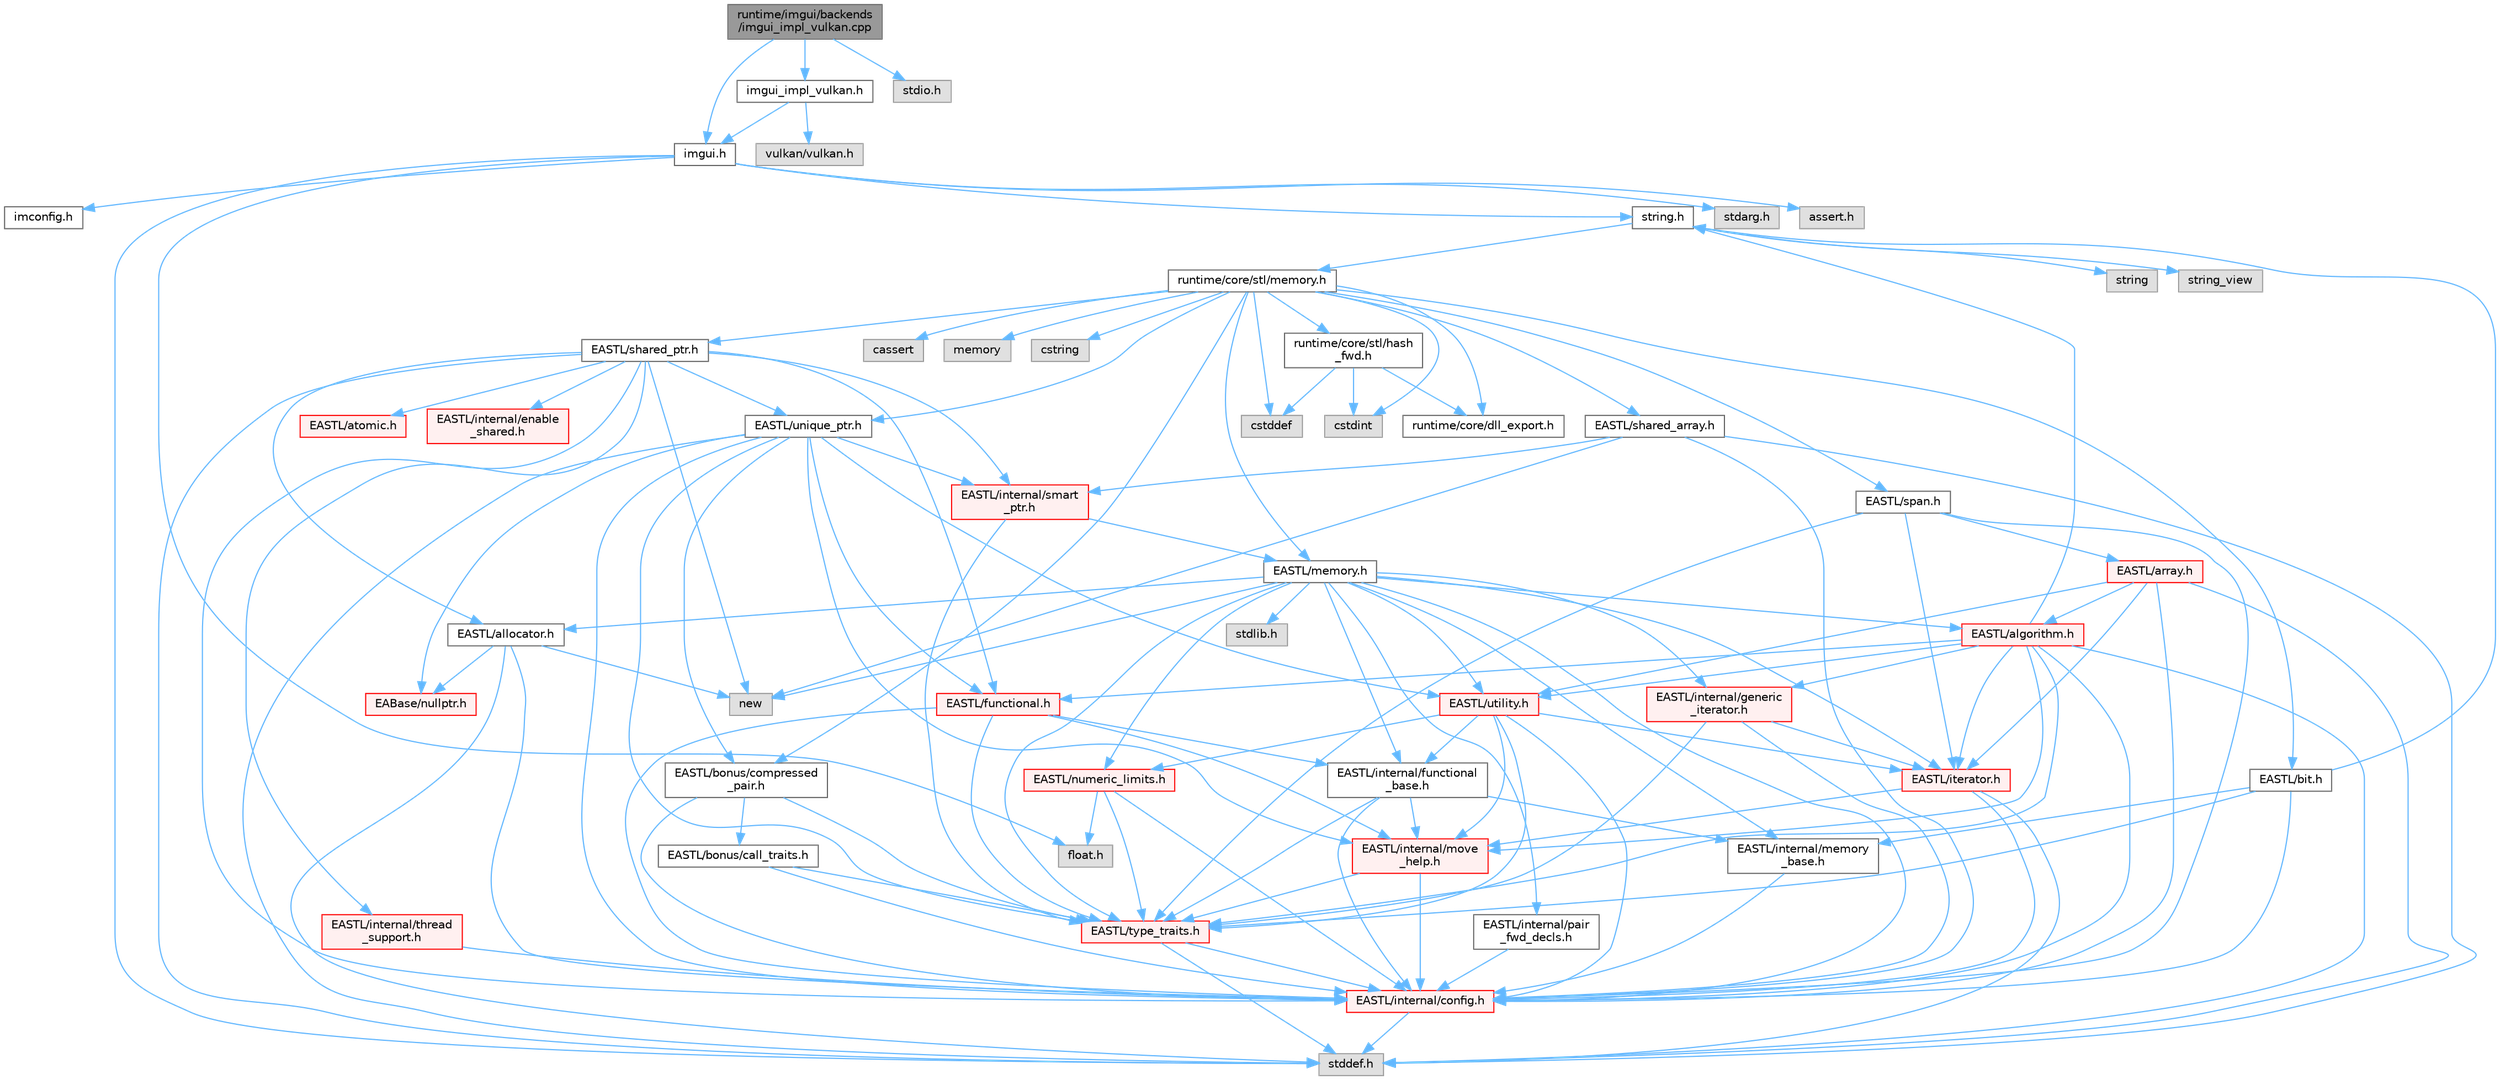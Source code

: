 digraph "runtime/imgui/backends/imgui_impl_vulkan.cpp"
{
 // LATEX_PDF_SIZE
  bgcolor="transparent";
  edge [fontname=Helvetica,fontsize=10,labelfontname=Helvetica,labelfontsize=10];
  node [fontname=Helvetica,fontsize=10,shape=box,height=0.2,width=0.4];
  Node1 [id="Node000001",label="runtime/imgui/backends\l/imgui_impl_vulkan.cpp",height=0.2,width=0.4,color="gray40", fillcolor="grey60", style="filled", fontcolor="black",tooltip=" "];
  Node1 -> Node2 [id="edge1_Node000001_Node000002",color="steelblue1",style="solid",tooltip=" "];
  Node2 [id="Node000002",label="imgui.h",height=0.2,width=0.4,color="grey40", fillcolor="white", style="filled",URL="$imgui_8h.html",tooltip=" "];
  Node2 -> Node3 [id="edge2_Node000002_Node000003",color="steelblue1",style="solid",tooltip=" "];
  Node3 [id="Node000003",label="imconfig.h",height=0.2,width=0.4,color="grey40", fillcolor="white", style="filled",URL="$imconfig_8h.html",tooltip=" "];
  Node2 -> Node4 [id="edge3_Node000002_Node000004",color="steelblue1",style="solid",tooltip=" "];
  Node4 [id="Node000004",label="float.h",height=0.2,width=0.4,color="grey60", fillcolor="#E0E0E0", style="filled",tooltip=" "];
  Node2 -> Node5 [id="edge4_Node000002_Node000005",color="steelblue1",style="solid",tooltip=" "];
  Node5 [id="Node000005",label="stdarg.h",height=0.2,width=0.4,color="grey60", fillcolor="#E0E0E0", style="filled",tooltip=" "];
  Node2 -> Node6 [id="edge5_Node000002_Node000006",color="steelblue1",style="solid",tooltip=" "];
  Node6 [id="Node000006",label="stddef.h",height=0.2,width=0.4,color="grey60", fillcolor="#E0E0E0", style="filled",tooltip=" "];
  Node2 -> Node7 [id="edge6_Node000002_Node000007",color="steelblue1",style="solid",tooltip=" "];
  Node7 [id="Node000007",label="string.h",height=0.2,width=0.4,color="grey40", fillcolor="white", style="filled",URL="$string_8h.html",tooltip=" "];
  Node7 -> Node8 [id="edge7_Node000007_Node000008",color="steelblue1",style="solid",tooltip=" "];
  Node8 [id="Node000008",label="string",height=0.2,width=0.4,color="grey60", fillcolor="#E0E0E0", style="filled",tooltip=" "];
  Node7 -> Node9 [id="edge8_Node000007_Node000009",color="steelblue1",style="solid",tooltip=" "];
  Node9 [id="Node000009",label="string_view",height=0.2,width=0.4,color="grey60", fillcolor="#E0E0E0", style="filled",tooltip=" "];
  Node7 -> Node10 [id="edge9_Node000007_Node000010",color="steelblue1",style="solid",tooltip=" "];
  Node10 [id="Node000010",label="runtime/core/stl/memory.h",height=0.2,width=0.4,color="grey40", fillcolor="white", style="filled",URL="$core_2stl_2memory_8h.html",tooltip=" "];
  Node10 -> Node11 [id="edge10_Node000010_Node000011",color="steelblue1",style="solid",tooltip=" "];
  Node11 [id="Node000011",label="cstddef",height=0.2,width=0.4,color="grey60", fillcolor="#E0E0E0", style="filled",tooltip=" "];
  Node10 -> Node12 [id="edge11_Node000010_Node000012",color="steelblue1",style="solid",tooltip=" "];
  Node12 [id="Node000012",label="cstdint",height=0.2,width=0.4,color="grey60", fillcolor="#E0E0E0", style="filled",tooltip=" "];
  Node10 -> Node13 [id="edge12_Node000010_Node000013",color="steelblue1",style="solid",tooltip=" "];
  Node13 [id="Node000013",label="cassert",height=0.2,width=0.4,color="grey60", fillcolor="#E0E0E0", style="filled",tooltip=" "];
  Node10 -> Node14 [id="edge13_Node000010_Node000014",color="steelblue1",style="solid",tooltip=" "];
  Node14 [id="Node000014",label="memory",height=0.2,width=0.4,color="grey60", fillcolor="#E0E0E0", style="filled",tooltip=" "];
  Node10 -> Node15 [id="edge14_Node000010_Node000015",color="steelblue1",style="solid",tooltip=" "];
  Node15 [id="Node000015",label="cstring",height=0.2,width=0.4,color="grey60", fillcolor="#E0E0E0", style="filled",tooltip=" "];
  Node10 -> Node16 [id="edge15_Node000010_Node000016",color="steelblue1",style="solid",tooltip=" "];
  Node16 [id="Node000016",label="EASTL/bit.h",height=0.2,width=0.4,color="grey40", fillcolor="white", style="filled",URL="$bit_8h.html",tooltip=" "];
  Node16 -> Node17 [id="edge16_Node000016_Node000017",color="steelblue1",style="solid",tooltip=" "];
  Node17 [id="Node000017",label="EASTL/internal/config.h",height=0.2,width=0.4,color="red", fillcolor="#FFF0F0", style="filled",URL="$config_8h.html",tooltip=" "];
  Node17 -> Node6 [id="edge17_Node000017_Node000006",color="steelblue1",style="solid",tooltip=" "];
  Node16 -> Node25 [id="edge18_Node000016_Node000025",color="steelblue1",style="solid",tooltip=" "];
  Node25 [id="Node000025",label="EASTL/internal/memory\l_base.h",height=0.2,width=0.4,color="grey40", fillcolor="white", style="filled",URL="$memory__base_8h.html",tooltip=" "];
  Node25 -> Node17 [id="edge19_Node000025_Node000017",color="steelblue1",style="solid",tooltip=" "];
  Node16 -> Node26 [id="edge20_Node000016_Node000026",color="steelblue1",style="solid",tooltip=" "];
  Node26 [id="Node000026",label="EASTL/type_traits.h",height=0.2,width=0.4,color="red", fillcolor="#FFF0F0", style="filled",URL="$_e_a_s_t_l_2include_2_e_a_s_t_l_2type__traits_8h.html",tooltip=" "];
  Node26 -> Node17 [id="edge21_Node000026_Node000017",color="steelblue1",style="solid",tooltip=" "];
  Node26 -> Node6 [id="edge22_Node000026_Node000006",color="steelblue1",style="solid",tooltip=" "];
  Node16 -> Node7 [id="edge23_Node000016_Node000007",color="steelblue1",style="solid",tooltip=" "];
  Node10 -> Node36 [id="edge24_Node000010_Node000036",color="steelblue1",style="solid",tooltip=" "];
  Node36 [id="Node000036",label="EASTL/memory.h",height=0.2,width=0.4,color="grey40", fillcolor="white", style="filled",URL="$_e_a_s_t_l_2include_2_e_a_s_t_l_2memory_8h.html",tooltip=" "];
  Node36 -> Node17 [id="edge25_Node000036_Node000017",color="steelblue1",style="solid",tooltip=" "];
  Node36 -> Node25 [id="edge26_Node000036_Node000025",color="steelblue1",style="solid",tooltip=" "];
  Node36 -> Node37 [id="edge27_Node000036_Node000037",color="steelblue1",style="solid",tooltip=" "];
  Node37 [id="Node000037",label="EASTL/internal/generic\l_iterator.h",height=0.2,width=0.4,color="red", fillcolor="#FFF0F0", style="filled",URL="$generic__iterator_8h.html",tooltip=" "];
  Node37 -> Node17 [id="edge28_Node000037_Node000017",color="steelblue1",style="solid",tooltip=" "];
  Node37 -> Node38 [id="edge29_Node000037_Node000038",color="steelblue1",style="solid",tooltip=" "];
  Node38 [id="Node000038",label="EASTL/iterator.h",height=0.2,width=0.4,color="red", fillcolor="#FFF0F0", style="filled",URL="$_e_a_s_t_l_2include_2_e_a_s_t_l_2iterator_8h.html",tooltip=" "];
  Node38 -> Node17 [id="edge30_Node000038_Node000017",color="steelblue1",style="solid",tooltip=" "];
  Node38 -> Node39 [id="edge31_Node000038_Node000039",color="steelblue1",style="solid",tooltip=" "];
  Node39 [id="Node000039",label="EASTL/internal/move\l_help.h",height=0.2,width=0.4,color="red", fillcolor="#FFF0F0", style="filled",URL="$move__help_8h.html",tooltip=" "];
  Node39 -> Node17 [id="edge32_Node000039_Node000017",color="steelblue1",style="solid",tooltip=" "];
  Node39 -> Node26 [id="edge33_Node000039_Node000026",color="steelblue1",style="solid",tooltip=" "];
  Node38 -> Node6 [id="edge34_Node000038_Node000006",color="steelblue1",style="solid",tooltip=" "];
  Node37 -> Node26 [id="edge35_Node000037_Node000026",color="steelblue1",style="solid",tooltip=" "];
  Node36 -> Node41 [id="edge36_Node000036_Node000041",color="steelblue1",style="solid",tooltip=" "];
  Node41 [id="Node000041",label="EASTL/internal/pair\l_fwd_decls.h",height=0.2,width=0.4,color="grey40", fillcolor="white", style="filled",URL="$pair__fwd__decls_8h.html",tooltip=" "];
  Node41 -> Node17 [id="edge37_Node000041_Node000017",color="steelblue1",style="solid",tooltip=" "];
  Node36 -> Node42 [id="edge38_Node000036_Node000042",color="steelblue1",style="solid",tooltip=" "];
  Node42 [id="Node000042",label="EASTL/internal/functional\l_base.h",height=0.2,width=0.4,color="grey40", fillcolor="white", style="filled",URL="$functional__base_8h.html",tooltip=" "];
  Node42 -> Node17 [id="edge39_Node000042_Node000017",color="steelblue1",style="solid",tooltip=" "];
  Node42 -> Node25 [id="edge40_Node000042_Node000025",color="steelblue1",style="solid",tooltip=" "];
  Node42 -> Node39 [id="edge41_Node000042_Node000039",color="steelblue1",style="solid",tooltip=" "];
  Node42 -> Node26 [id="edge42_Node000042_Node000026",color="steelblue1",style="solid",tooltip=" "];
  Node36 -> Node43 [id="edge43_Node000036_Node000043",color="steelblue1",style="solid",tooltip=" "];
  Node43 [id="Node000043",label="EASTL/algorithm.h",height=0.2,width=0.4,color="red", fillcolor="#FFF0F0", style="filled",URL="$_e_a_s_t_l_2include_2_e_a_s_t_l_2algorithm_8h.html",tooltip=" "];
  Node43 -> Node17 [id="edge44_Node000043_Node000017",color="steelblue1",style="solid",tooltip=" "];
  Node43 -> Node26 [id="edge45_Node000043_Node000026",color="steelblue1",style="solid",tooltip=" "];
  Node43 -> Node39 [id="edge46_Node000043_Node000039",color="steelblue1",style="solid",tooltip=" "];
  Node43 -> Node38 [id="edge47_Node000043_Node000038",color="steelblue1",style="solid",tooltip=" "];
  Node43 -> Node46 [id="edge48_Node000043_Node000046",color="steelblue1",style="solid",tooltip=" "];
  Node46 [id="Node000046",label="EASTL/functional.h",height=0.2,width=0.4,color="red", fillcolor="#FFF0F0", style="filled",URL="$_e_a_s_t_l_2include_2_e_a_s_t_l_2functional_8h.html",tooltip=" "];
  Node46 -> Node17 [id="edge49_Node000046_Node000017",color="steelblue1",style="solid",tooltip=" "];
  Node46 -> Node39 [id="edge50_Node000046_Node000039",color="steelblue1",style="solid",tooltip=" "];
  Node46 -> Node26 [id="edge51_Node000046_Node000026",color="steelblue1",style="solid",tooltip=" "];
  Node46 -> Node42 [id="edge52_Node000046_Node000042",color="steelblue1",style="solid",tooltip=" "];
  Node43 -> Node53 [id="edge53_Node000043_Node000053",color="steelblue1",style="solid",tooltip=" "];
  Node53 [id="Node000053",label="EASTL/utility.h",height=0.2,width=0.4,color="red", fillcolor="#FFF0F0", style="filled",URL="$_e_a_s_t_l_2include_2_e_a_s_t_l_2utility_8h.html",tooltip=" "];
  Node53 -> Node17 [id="edge54_Node000053_Node000017",color="steelblue1",style="solid",tooltip=" "];
  Node53 -> Node26 [id="edge55_Node000053_Node000026",color="steelblue1",style="solid",tooltip=" "];
  Node53 -> Node38 [id="edge56_Node000053_Node000038",color="steelblue1",style="solid",tooltip=" "];
  Node53 -> Node54 [id="edge57_Node000053_Node000054",color="steelblue1",style="solid",tooltip=" "];
  Node54 [id="Node000054",label="EASTL/numeric_limits.h",height=0.2,width=0.4,color="red", fillcolor="#FFF0F0", style="filled",URL="$numeric__limits_8h.html",tooltip=" "];
  Node54 -> Node17 [id="edge58_Node000054_Node000017",color="steelblue1",style="solid",tooltip=" "];
  Node54 -> Node26 [id="edge59_Node000054_Node000026",color="steelblue1",style="solid",tooltip=" "];
  Node54 -> Node4 [id="edge60_Node000054_Node000004",color="steelblue1",style="solid",tooltip=" "];
  Node53 -> Node42 [id="edge61_Node000053_Node000042",color="steelblue1",style="solid",tooltip=" "];
  Node53 -> Node39 [id="edge62_Node000053_Node000039",color="steelblue1",style="solid",tooltip=" "];
  Node43 -> Node37 [id="edge63_Node000043_Node000037",color="steelblue1",style="solid",tooltip=" "];
  Node43 -> Node6 [id="edge64_Node000043_Node000006",color="steelblue1",style="solid",tooltip=" "];
  Node43 -> Node7 [id="edge65_Node000043_Node000007",color="steelblue1",style="solid",tooltip=" "];
  Node36 -> Node26 [id="edge66_Node000036_Node000026",color="steelblue1",style="solid",tooltip=" "];
  Node36 -> Node50 [id="edge67_Node000036_Node000050",color="steelblue1",style="solid",tooltip=" "];
  Node50 [id="Node000050",label="EASTL/allocator.h",height=0.2,width=0.4,color="grey40", fillcolor="white", style="filled",URL="$allocator_8h.html",tooltip=" "];
  Node50 -> Node17 [id="edge68_Node000050_Node000017",color="steelblue1",style="solid",tooltip=" "];
  Node50 -> Node28 [id="edge69_Node000050_Node000028",color="steelblue1",style="solid",tooltip=" "];
  Node28 [id="Node000028",label="EABase/nullptr.h",height=0.2,width=0.4,color="red", fillcolor="#FFF0F0", style="filled",URL="$nullptr_8h.html",tooltip=" "];
  Node50 -> Node6 [id="edge70_Node000050_Node000006",color="steelblue1",style="solid",tooltip=" "];
  Node50 -> Node51 [id="edge71_Node000050_Node000051",color="steelblue1",style="solid",tooltip=" "];
  Node51 [id="Node000051",label="new",height=0.2,width=0.4,color="grey60", fillcolor="#E0E0E0", style="filled",tooltip=" "];
  Node36 -> Node38 [id="edge72_Node000036_Node000038",color="steelblue1",style="solid",tooltip=" "];
  Node36 -> Node53 [id="edge73_Node000036_Node000053",color="steelblue1",style="solid",tooltip=" "];
  Node36 -> Node54 [id="edge74_Node000036_Node000054",color="steelblue1",style="solid",tooltip=" "];
  Node36 -> Node62 [id="edge75_Node000036_Node000062",color="steelblue1",style="solid",tooltip=" "];
  Node62 [id="Node000062",label="stdlib.h",height=0.2,width=0.4,color="grey60", fillcolor="#E0E0E0", style="filled",tooltip=" "];
  Node36 -> Node51 [id="edge76_Node000036_Node000051",color="steelblue1",style="solid",tooltip=" "];
  Node10 -> Node63 [id="edge77_Node000010_Node000063",color="steelblue1",style="solid",tooltip=" "];
  Node63 [id="Node000063",label="EASTL/shared_array.h",height=0.2,width=0.4,color="grey40", fillcolor="white", style="filled",URL="$shared__array_8h.html",tooltip=" "];
  Node63 -> Node17 [id="edge78_Node000063_Node000017",color="steelblue1",style="solid",tooltip=" "];
  Node63 -> Node64 [id="edge79_Node000063_Node000064",color="steelblue1",style="solid",tooltip=" "];
  Node64 [id="Node000064",label="EASTL/internal/smart\l_ptr.h",height=0.2,width=0.4,color="red", fillcolor="#FFF0F0", style="filled",URL="$smart__ptr_8h.html",tooltip=" "];
  Node64 -> Node36 [id="edge80_Node000064_Node000036",color="steelblue1",style="solid",tooltip=" "];
  Node64 -> Node26 [id="edge81_Node000064_Node000026",color="steelblue1",style="solid",tooltip=" "];
  Node63 -> Node51 [id="edge82_Node000063_Node000051",color="steelblue1",style="solid",tooltip=" "];
  Node63 -> Node6 [id="edge83_Node000063_Node000006",color="steelblue1",style="solid",tooltip=" "];
  Node10 -> Node66 [id="edge84_Node000010_Node000066",color="steelblue1",style="solid",tooltip=" "];
  Node66 [id="Node000066",label="EASTL/unique_ptr.h",height=0.2,width=0.4,color="grey40", fillcolor="white", style="filled",URL="$unique__ptr_8h.html",tooltip=" "];
  Node66 -> Node28 [id="edge85_Node000066_Node000028",color="steelblue1",style="solid",tooltip=" "];
  Node66 -> Node67 [id="edge86_Node000066_Node000067",color="steelblue1",style="solid",tooltip=" "];
  Node67 [id="Node000067",label="EASTL/bonus/compressed\l_pair.h",height=0.2,width=0.4,color="grey40", fillcolor="white", style="filled",URL="$compressed__pair_8h.html",tooltip=" "];
  Node67 -> Node17 [id="edge87_Node000067_Node000017",color="steelblue1",style="solid",tooltip=" "];
  Node67 -> Node26 [id="edge88_Node000067_Node000026",color="steelblue1",style="solid",tooltip=" "];
  Node67 -> Node68 [id="edge89_Node000067_Node000068",color="steelblue1",style="solid",tooltip=" "];
  Node68 [id="Node000068",label="EASTL/bonus/call_traits.h",height=0.2,width=0.4,color="grey40", fillcolor="white", style="filled",URL="$call__traits_8h.html",tooltip=" "];
  Node68 -> Node17 [id="edge90_Node000068_Node000017",color="steelblue1",style="solid",tooltip=" "];
  Node68 -> Node26 [id="edge91_Node000068_Node000026",color="steelblue1",style="solid",tooltip=" "];
  Node66 -> Node46 [id="edge92_Node000066_Node000046",color="steelblue1",style="solid",tooltip=" "];
  Node66 -> Node17 [id="edge93_Node000066_Node000017",color="steelblue1",style="solid",tooltip=" "];
  Node66 -> Node39 [id="edge94_Node000066_Node000039",color="steelblue1",style="solid",tooltip=" "];
  Node66 -> Node64 [id="edge95_Node000066_Node000064",color="steelblue1",style="solid",tooltip=" "];
  Node66 -> Node26 [id="edge96_Node000066_Node000026",color="steelblue1",style="solid",tooltip=" "];
  Node66 -> Node53 [id="edge97_Node000066_Node000053",color="steelblue1",style="solid",tooltip=" "];
  Node66 -> Node6 [id="edge98_Node000066_Node000006",color="steelblue1",style="solid",tooltip=" "];
  Node10 -> Node69 [id="edge99_Node000010_Node000069",color="steelblue1",style="solid",tooltip=" "];
  Node69 [id="Node000069",label="EASTL/shared_ptr.h",height=0.2,width=0.4,color="grey40", fillcolor="white", style="filled",URL="$shared__ptr_8h.html",tooltip=" "];
  Node69 -> Node17 [id="edge100_Node000069_Node000017",color="steelblue1",style="solid",tooltip=" "];
  Node69 -> Node64 [id="edge101_Node000069_Node000064",color="steelblue1",style="solid",tooltip=" "];
  Node69 -> Node70 [id="edge102_Node000069_Node000070",color="steelblue1",style="solid",tooltip=" "];
  Node70 [id="Node000070",label="EASTL/internal/thread\l_support.h",height=0.2,width=0.4,color="red", fillcolor="#FFF0F0", style="filled",URL="$thread__support_8h.html",tooltip=" "];
  Node70 -> Node17 [id="edge103_Node000070_Node000017",color="steelblue1",style="solid",tooltip=" "];
  Node69 -> Node66 [id="edge104_Node000069_Node000066",color="steelblue1",style="solid",tooltip=" "];
  Node69 -> Node46 [id="edge105_Node000069_Node000046",color="steelblue1",style="solid",tooltip=" "];
  Node69 -> Node50 [id="edge106_Node000069_Node000050",color="steelblue1",style="solid",tooltip=" "];
  Node69 -> Node71 [id="edge107_Node000069_Node000071",color="steelblue1",style="solid",tooltip=" "];
  Node71 [id="Node000071",label="EASTL/atomic.h",height=0.2,width=0.4,color="red", fillcolor="#FFF0F0", style="filled",URL="$_e_a_s_t_l_2include_2_e_a_s_t_l_2atomic_8h.html",tooltip=" "];
  Node69 -> Node51 [id="edge108_Node000069_Node000051",color="steelblue1",style="solid",tooltip=" "];
  Node69 -> Node6 [id="edge109_Node000069_Node000006",color="steelblue1",style="solid",tooltip=" "];
  Node69 -> Node148 [id="edge110_Node000069_Node000148",color="steelblue1",style="solid",tooltip=" "];
  Node148 [id="Node000148",label="EASTL/internal/enable\l_shared.h",height=0.2,width=0.4,color="red", fillcolor="#FFF0F0", style="filled",URL="$enable__shared_8h.html",tooltip=" "];
  Node10 -> Node149 [id="edge111_Node000010_Node000149",color="steelblue1",style="solid",tooltip=" "];
  Node149 [id="Node000149",label="EASTL/span.h",height=0.2,width=0.4,color="grey40", fillcolor="white", style="filled",URL="$span_8h.html",tooltip=" "];
  Node149 -> Node17 [id="edge112_Node000149_Node000017",color="steelblue1",style="solid",tooltip=" "];
  Node149 -> Node26 [id="edge113_Node000149_Node000026",color="steelblue1",style="solid",tooltip=" "];
  Node149 -> Node38 [id="edge114_Node000149_Node000038",color="steelblue1",style="solid",tooltip=" "];
  Node149 -> Node150 [id="edge115_Node000149_Node000150",color="steelblue1",style="solid",tooltip=" "];
  Node150 [id="Node000150",label="EASTL/array.h",height=0.2,width=0.4,color="red", fillcolor="#FFF0F0", style="filled",URL="$array_8h.html",tooltip=" "];
  Node150 -> Node17 [id="edge116_Node000150_Node000017",color="steelblue1",style="solid",tooltip=" "];
  Node150 -> Node38 [id="edge117_Node000150_Node000038",color="steelblue1",style="solid",tooltip=" "];
  Node150 -> Node43 [id="edge118_Node000150_Node000043",color="steelblue1",style="solid",tooltip=" "];
  Node150 -> Node53 [id="edge119_Node000150_Node000053",color="steelblue1",style="solid",tooltip=" "];
  Node150 -> Node6 [id="edge120_Node000150_Node000006",color="steelblue1",style="solid",tooltip=" "];
  Node10 -> Node67 [id="edge121_Node000010_Node000067",color="steelblue1",style="solid",tooltip=" "];
  Node10 -> Node152 [id="edge122_Node000010_Node000152",color="steelblue1",style="solid",tooltip=" "];
  Node152 [id="Node000152",label="runtime/core/dll_export.h",height=0.2,width=0.4,color="grey40", fillcolor="white", style="filled",URL="$dll__export_8h.html",tooltip=" "];
  Node10 -> Node153 [id="edge123_Node000010_Node000153",color="steelblue1",style="solid",tooltip=" "];
  Node153 [id="Node000153",label="runtime/core/stl/hash\l_fwd.h",height=0.2,width=0.4,color="grey40", fillcolor="white", style="filled",URL="$hash__fwd_8h.html",tooltip=" "];
  Node153 -> Node11 [id="edge124_Node000153_Node000011",color="steelblue1",style="solid",tooltip=" "];
  Node153 -> Node12 [id="edge125_Node000153_Node000012",color="steelblue1",style="solid",tooltip=" "];
  Node153 -> Node152 [id="edge126_Node000153_Node000152",color="steelblue1",style="solid",tooltip=" "];
  Node2 -> Node154 [id="edge127_Node000002_Node000154",color="steelblue1",style="solid",tooltip=" "];
  Node154 [id="Node000154",label="assert.h",height=0.2,width=0.4,color="grey60", fillcolor="#E0E0E0", style="filled",tooltip=" "];
  Node1 -> Node155 [id="edge128_Node000001_Node000155",color="steelblue1",style="solid",tooltip=" "];
  Node155 [id="Node000155",label="imgui_impl_vulkan.h",height=0.2,width=0.4,color="grey40", fillcolor="white", style="filled",URL="$imgui__impl__vulkan_8h.html",tooltip=" "];
  Node155 -> Node2 [id="edge129_Node000155_Node000002",color="steelblue1",style="solid",tooltip=" "];
  Node155 -> Node156 [id="edge130_Node000155_Node000156",color="steelblue1",style="solid",tooltip=" "];
  Node156 [id="Node000156",label="vulkan/vulkan.h",height=0.2,width=0.4,color="grey60", fillcolor="#E0E0E0", style="filled",tooltip=" "];
  Node1 -> Node157 [id="edge131_Node000001_Node000157",color="steelblue1",style="solid",tooltip=" "];
  Node157 [id="Node000157",label="stdio.h",height=0.2,width=0.4,color="grey60", fillcolor="#E0E0E0", style="filled",tooltip=" "];
}
